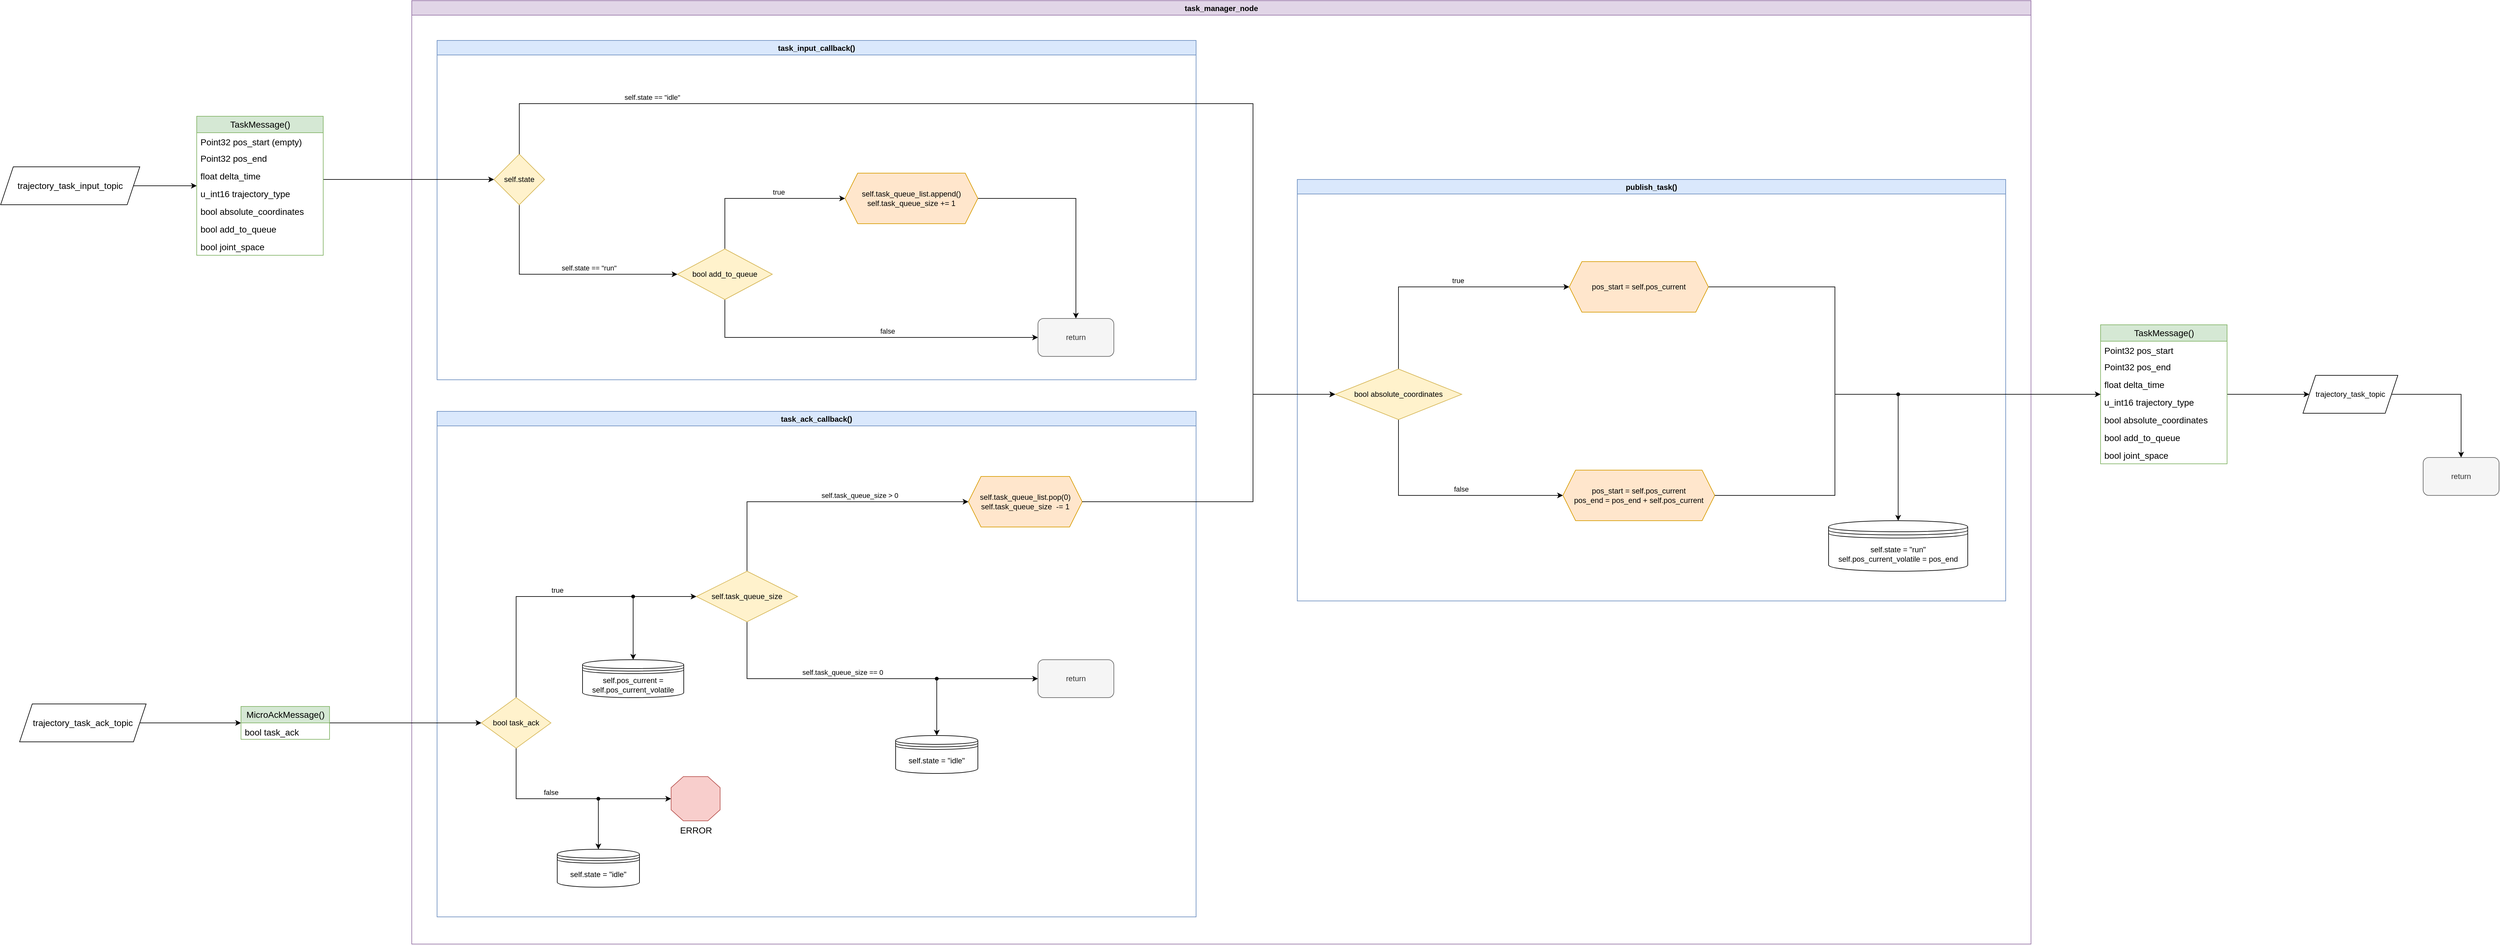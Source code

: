 <mxfile version="23.0.2" type="device" pages="2">
  <diagram id="y5U5ibyGbV8GiaQA5O8w" name="task_manager">
    <mxGraphModel dx="900" dy="329" grid="1" gridSize="10" guides="1" tooltips="1" connect="1" arrows="1" fold="1" page="0" pageScale="1" pageWidth="827" pageHeight="1169" math="0" shadow="0">
      <root>
        <mxCell id="0" />
        <mxCell id="1" parent="0" />
        <mxCell id="vti44qFY5fic4Ljvgnta-1" value="task_manager_node" style="swimlane;fillColor=#e1d5e7;strokeColor=#9673a6;" vertex="1" parent="1">
          <mxGeometry x="320" y="217" width="2560" height="1493" as="geometry" />
        </mxCell>
        <mxCell id="S0gqf1kDmrKwMRwVAghO-3" value="task_input_callback()" style="swimlane;fillColor=#dae8fc;strokeColor=#6c8ebf;" vertex="1" parent="vti44qFY5fic4Ljvgnta-1">
          <mxGeometry x="40" y="63" width="1200" height="537" as="geometry" />
        </mxCell>
        <mxCell id="TqhY4L1RJl2O5v8-EVWW-50" value="self.state == &quot;run&quot;" style="edgeStyle=orthogonalEdgeStyle;rounded=0;orthogonalLoop=1;jettySize=auto;html=1;" edge="1" parent="S0gqf1kDmrKwMRwVAghO-3" source="Upd0-nmgs3yfCUus64PF-2" target="TqhY4L1RJl2O5v8-EVWW-49">
          <mxGeometry x="0.222" y="10" relative="1" as="geometry">
            <Array as="points">
              <mxPoint x="130" y="370" />
            </Array>
            <mxPoint as="offset" />
          </mxGeometry>
        </mxCell>
        <mxCell id="Upd0-nmgs3yfCUus64PF-2" value="self.state" style="rhombus;whiteSpace=wrap;html=1;fillColor=#fff2cc;strokeColor=#d6b656;" vertex="1" parent="S0gqf1kDmrKwMRwVAghO-3">
          <mxGeometry x="90" y="180" width="80" height="80" as="geometry" />
        </mxCell>
        <mxCell id="TqhY4L1RJl2O5v8-EVWW-54" style="edgeStyle=orthogonalEdgeStyle;rounded=0;orthogonalLoop=1;jettySize=auto;html=1;" edge="1" parent="S0gqf1kDmrKwMRwVAghO-3" source="TqhY4L1RJl2O5v8-EVWW-49" target="TqhY4L1RJl2O5v8-EVWW-53">
          <mxGeometry relative="1" as="geometry">
            <Array as="points">
              <mxPoint x="455" y="470" />
            </Array>
          </mxGeometry>
        </mxCell>
        <mxCell id="TqhY4L1RJl2O5v8-EVWW-55" value="false" style="edgeLabel;html=1;align=center;verticalAlign=middle;resizable=0;points=[];" vertex="1" connectable="0" parent="TqhY4L1RJl2O5v8-EVWW-54">
          <mxGeometry x="0.143" y="-2" relative="1" as="geometry">
            <mxPoint y="-12" as="offset" />
          </mxGeometry>
        </mxCell>
        <mxCell id="TqhY4L1RJl2O5v8-EVWW-57" style="edgeStyle=orthogonalEdgeStyle;rounded=0;orthogonalLoop=1;jettySize=auto;html=1;entryX=0;entryY=0.5;entryDx=0;entryDy=0;" edge="1" parent="S0gqf1kDmrKwMRwVAghO-3" source="TqhY4L1RJl2O5v8-EVWW-49" target="TqhY4L1RJl2O5v8-EVWW-56">
          <mxGeometry relative="1" as="geometry">
            <Array as="points">
              <mxPoint x="455" y="250" />
            </Array>
          </mxGeometry>
        </mxCell>
        <mxCell id="TqhY4L1RJl2O5v8-EVWW-59" value="true" style="edgeLabel;html=1;align=center;verticalAlign=middle;resizable=0;points=[];" vertex="1" connectable="0" parent="TqhY4L1RJl2O5v8-EVWW-57">
          <mxGeometry x="0.082" y="3" relative="1" as="geometry">
            <mxPoint x="19" y="-7" as="offset" />
          </mxGeometry>
        </mxCell>
        <mxCell id="TqhY4L1RJl2O5v8-EVWW-49" value="bool add_to_queue" style="rhombus;whiteSpace=wrap;html=1;fillColor=#fff2cc;strokeColor=#d6b656;" vertex="1" parent="S0gqf1kDmrKwMRwVAghO-3">
          <mxGeometry x="380" y="330" width="150" height="80" as="geometry" />
        </mxCell>
        <mxCell id="TqhY4L1RJl2O5v8-EVWW-53" value="return" style="rounded=1;whiteSpace=wrap;html=1;fillColor=#f5f5f5;fontColor=#333333;strokeColor=#666666;" vertex="1" parent="S0gqf1kDmrKwMRwVAghO-3">
          <mxGeometry x="950" y="440" width="120" height="60" as="geometry" />
        </mxCell>
        <mxCell id="TqhY4L1RJl2O5v8-EVWW-58" style="edgeStyle=orthogonalEdgeStyle;rounded=0;orthogonalLoop=1;jettySize=auto;html=1;" edge="1" parent="S0gqf1kDmrKwMRwVAghO-3" source="TqhY4L1RJl2O5v8-EVWW-56" target="TqhY4L1RJl2O5v8-EVWW-53">
          <mxGeometry relative="1" as="geometry" />
        </mxCell>
        <mxCell id="TqhY4L1RJl2O5v8-EVWW-56" value="self.task_queue_list.append()&lt;br&gt;self.task_queue_size += 1" style="shape=hexagon;perimeter=hexagonPerimeter2;whiteSpace=wrap;html=1;fixedSize=1;fillColor=#ffe6cc;strokeColor=#d79b00;" vertex="1" parent="S0gqf1kDmrKwMRwVAghO-3">
          <mxGeometry x="645" y="210" width="210" height="80" as="geometry" />
        </mxCell>
        <mxCell id="Upd0-nmgs3yfCUus64PF-1" value="task_ack_callback()" style="swimlane;fillColor=#dae8fc;strokeColor=#6c8ebf;startSize=23;" vertex="1" parent="vti44qFY5fic4Ljvgnta-1">
          <mxGeometry x="40" y="650" width="1200" height="800" as="geometry" />
        </mxCell>
        <mxCell id="TqhY4L1RJl2O5v8-EVWW-19" value="" style="edgeStyle=orthogonalEdgeStyle;rounded=0;orthogonalLoop=1;jettySize=auto;html=1;endArrow=none;endFill=0;" edge="1" parent="Upd0-nmgs3yfCUus64PF-1" source="TqhY4L1RJl2O5v8-EVWW-4" target="TqhY4L1RJl2O5v8-EVWW-18">
          <mxGeometry relative="1" as="geometry">
            <Array as="points">
              <mxPoint x="125" y="293" />
            </Array>
          </mxGeometry>
        </mxCell>
        <mxCell id="XhsW7GLxu0k8vJNa26UX-8" value="true" style="edgeLabel;html=1;align=center;verticalAlign=middle;resizable=0;points=[];" vertex="1" connectable="0" parent="TqhY4L1RJl2O5v8-EVWW-19">
          <mxGeometry x="0.319" relative="1" as="geometry">
            <mxPoint x="-3" y="-10" as="offset" />
          </mxGeometry>
        </mxCell>
        <mxCell id="CXYutV5i8RfYmPTHyo24-24" value="" style="edgeStyle=orthogonalEdgeStyle;rounded=0;orthogonalLoop=1;jettySize=auto;html=1;endArrow=none;endFill=0;" edge="1" parent="Upd0-nmgs3yfCUus64PF-1" source="TqhY4L1RJl2O5v8-EVWW-4" target="CXYutV5i8RfYmPTHyo24-23">
          <mxGeometry relative="1" as="geometry">
            <Array as="points">
              <mxPoint x="125" y="613" />
              <mxPoint x="255" y="613" />
            </Array>
          </mxGeometry>
        </mxCell>
        <mxCell id="CXYutV5i8RfYmPTHyo24-27" value="false" style="edgeLabel;html=1;align=center;verticalAlign=middle;resizable=0;points=[];" vertex="1" connectable="0" parent="CXYutV5i8RfYmPTHyo24-24">
          <mxGeometry x="0.114" y="3" relative="1" as="geometry">
            <mxPoint x="18" y="-7" as="offset" />
          </mxGeometry>
        </mxCell>
        <mxCell id="TqhY4L1RJl2O5v8-EVWW-4" value="bool task_ack" style="rhombus;whiteSpace=wrap;html=1;fillColor=#fff2cc;strokeColor=#d6b656;" vertex="1" parent="Upd0-nmgs3yfCUus64PF-1">
          <mxGeometry x="70" y="453" width="110" height="80" as="geometry" />
        </mxCell>
        <mxCell id="TqhY4L1RJl2O5v8-EVWW-43" value="self.task_queue_size &amp;gt; 0" style="edgeStyle=orthogonalEdgeStyle;rounded=0;orthogonalLoop=1;jettySize=auto;html=1;" edge="1" parent="Upd0-nmgs3yfCUus64PF-1" source="TqhY4L1RJl2O5v8-EVWW-6" target="TqhY4L1RJl2O5v8-EVWW-42">
          <mxGeometry x="0.25" y="10" relative="1" as="geometry">
            <Array as="points">
              <mxPoint x="490" y="143" />
            </Array>
            <mxPoint as="offset" />
          </mxGeometry>
        </mxCell>
        <mxCell id="XhsW7GLxu0k8vJNa26UX-2" value="" style="edgeStyle=orthogonalEdgeStyle;rounded=0;orthogonalLoop=1;jettySize=auto;html=1;endArrow=none;endFill=0;" edge="1" parent="Upd0-nmgs3yfCUus64PF-1" source="TqhY4L1RJl2O5v8-EVWW-6" target="XhsW7GLxu0k8vJNa26UX-1">
          <mxGeometry relative="1" as="geometry">
            <Array as="points">
              <mxPoint x="490" y="423" />
            </Array>
          </mxGeometry>
        </mxCell>
        <mxCell id="XhsW7GLxu0k8vJNa26UX-7" value="self.task_queue_size == 0" style="edgeLabel;html=1;align=center;verticalAlign=middle;resizable=0;points=[];" vertex="1" connectable="0" parent="XhsW7GLxu0k8vJNa26UX-2">
          <mxGeometry x="0.07" relative="1" as="geometry">
            <mxPoint x="32" y="-10" as="offset" />
          </mxGeometry>
        </mxCell>
        <mxCell id="TqhY4L1RJl2O5v8-EVWW-6" value="self.task_queue_size" style="rhombus;whiteSpace=wrap;html=1;fillColor=#fff2cc;strokeColor=#d6b656;" vertex="1" parent="Upd0-nmgs3yfCUus64PF-1">
          <mxGeometry x="410" y="253" width="160" height="80" as="geometry" />
        </mxCell>
        <mxCell id="TqhY4L1RJl2O5v8-EVWW-9" value="self.pos_current = self.pos_current_volatile" style="shape=datastore;whiteSpace=wrap;html=1;" vertex="1" parent="Upd0-nmgs3yfCUus64PF-1">
          <mxGeometry x="230" y="393" width="160" height="60" as="geometry" />
        </mxCell>
        <mxCell id="TqhY4L1RJl2O5v8-EVWW-20" style="edgeStyle=orthogonalEdgeStyle;rounded=0;orthogonalLoop=1;jettySize=auto;html=1;" edge="1" parent="Upd0-nmgs3yfCUus64PF-1" source="TqhY4L1RJl2O5v8-EVWW-18" target="TqhY4L1RJl2O5v8-EVWW-9">
          <mxGeometry relative="1" as="geometry" />
        </mxCell>
        <mxCell id="TqhY4L1RJl2O5v8-EVWW-21" style="edgeStyle=orthogonalEdgeStyle;rounded=0;orthogonalLoop=1;jettySize=auto;html=1;" edge="1" parent="Upd0-nmgs3yfCUus64PF-1" source="TqhY4L1RJl2O5v8-EVWW-18" target="TqhY4L1RJl2O5v8-EVWW-6">
          <mxGeometry relative="1" as="geometry" />
        </mxCell>
        <mxCell id="TqhY4L1RJl2O5v8-EVWW-18" value="" style="shape=waypoint;sketch=0;size=6;pointerEvents=1;points=[];resizable=0;rotatable=0;perimeter=centerPerimeter;snapToPoint=1;" vertex="1" parent="Upd0-nmgs3yfCUus64PF-1">
          <mxGeometry x="300" y="283" width="20" height="20" as="geometry" />
        </mxCell>
        <mxCell id="TqhY4L1RJl2O5v8-EVWW-42" value="self.task_queue_list.pop(0)&lt;br&gt;self.task_queue_size&amp;nbsp; -= 1" style="shape=hexagon;perimeter=hexagonPerimeter2;whiteSpace=wrap;html=1;fixedSize=1;fillColor=#ffe6cc;strokeColor=#d79b00;" vertex="1" parent="Upd0-nmgs3yfCUus64PF-1">
          <mxGeometry x="840" y="103" width="180" height="80" as="geometry" />
        </mxCell>
        <mxCell id="TqhY4L1RJl2O5v8-EVWW-45" value="return" style="rounded=1;whiteSpace=wrap;html=1;fillColor=#f5f5f5;fontColor=#333333;strokeColor=#666666;" vertex="1" parent="Upd0-nmgs3yfCUus64PF-1">
          <mxGeometry x="950" y="393" width="120" height="60" as="geometry" />
        </mxCell>
        <mxCell id="XhsW7GLxu0k8vJNa26UX-3" style="edgeStyle=orthogonalEdgeStyle;rounded=0;orthogonalLoop=1;jettySize=auto;html=1;" edge="1" parent="Upd0-nmgs3yfCUus64PF-1" source="XhsW7GLxu0k8vJNa26UX-1" target="TqhY4L1RJl2O5v8-EVWW-45">
          <mxGeometry relative="1" as="geometry" />
        </mxCell>
        <mxCell id="XhsW7GLxu0k8vJNa26UX-6" style="edgeStyle=orthogonalEdgeStyle;rounded=0;orthogonalLoop=1;jettySize=auto;html=1;" edge="1" parent="Upd0-nmgs3yfCUus64PF-1" source="XhsW7GLxu0k8vJNa26UX-1" target="XhsW7GLxu0k8vJNa26UX-5">
          <mxGeometry relative="1" as="geometry" />
        </mxCell>
        <mxCell id="XhsW7GLxu0k8vJNa26UX-1" value="" style="shape=waypoint;sketch=0;size=6;pointerEvents=1;points=[];resizable=0;rotatable=0;perimeter=centerPerimeter;snapToPoint=1;" vertex="1" parent="Upd0-nmgs3yfCUus64PF-1">
          <mxGeometry x="780" y="413" width="20" height="20" as="geometry" />
        </mxCell>
        <mxCell id="XhsW7GLxu0k8vJNa26UX-5" value="self.state = &quot;idle&quot;" style="shape=datastore;whiteSpace=wrap;html=1;" vertex="1" parent="Upd0-nmgs3yfCUus64PF-1">
          <mxGeometry x="725" y="513" width="130" height="60" as="geometry" />
        </mxCell>
        <mxCell id="UcukeQNuIdFkz1BKsjRd-1" value="ERROR" style="verticalLabelPosition=bottom;verticalAlign=top;html=1;shape=mxgraph.basic.polygon;polyCoords=[[0.25,0],[0.75,0],[1,0.25],[1,0.75],[0.75,1],[0.25,1],[0,0.75],[0,0.25]];polyline=0;fillColor=#f8cecc;strokeColor=#b85450;fontSize=14;" vertex="1" parent="Upd0-nmgs3yfCUus64PF-1">
          <mxGeometry x="370" y="578" width="77.5" height="70" as="geometry" />
        </mxCell>
        <mxCell id="CXYutV5i8RfYmPTHyo24-22" value="self.state = &quot;idle&quot;" style="shape=datastore;whiteSpace=wrap;html=1;" vertex="1" parent="Upd0-nmgs3yfCUus64PF-1">
          <mxGeometry x="190" y="693" width="130" height="60" as="geometry" />
        </mxCell>
        <mxCell id="CXYutV5i8RfYmPTHyo24-25" style="edgeStyle=orthogonalEdgeStyle;rounded=0;orthogonalLoop=1;jettySize=auto;html=1;" edge="1" parent="Upd0-nmgs3yfCUus64PF-1" source="CXYutV5i8RfYmPTHyo24-23" target="UcukeQNuIdFkz1BKsjRd-1">
          <mxGeometry relative="1" as="geometry" />
        </mxCell>
        <mxCell id="CXYutV5i8RfYmPTHyo24-26" style="edgeStyle=orthogonalEdgeStyle;rounded=0;orthogonalLoop=1;jettySize=auto;html=1;" edge="1" parent="Upd0-nmgs3yfCUus64PF-1" source="CXYutV5i8RfYmPTHyo24-23" target="CXYutV5i8RfYmPTHyo24-22">
          <mxGeometry relative="1" as="geometry" />
        </mxCell>
        <mxCell id="CXYutV5i8RfYmPTHyo24-23" value="" style="shape=waypoint;sketch=0;size=6;pointerEvents=1;points=[];resizable=0;rotatable=0;perimeter=centerPerimeter;snapToPoint=1;" vertex="1" parent="Upd0-nmgs3yfCUus64PF-1">
          <mxGeometry x="245" y="603" width="20" height="20" as="geometry" />
        </mxCell>
        <mxCell id="pBne3w8J43KF7PZE9bbW-3" value="publish_task()" style="swimlane;fillColor=#dae8fc;strokeColor=#6c8ebf;" vertex="1" parent="vti44qFY5fic4Ljvgnta-1">
          <mxGeometry x="1400" y="283" width="1120" height="667" as="geometry" />
        </mxCell>
        <mxCell id="pBne3w8J43KF7PZE9bbW-8" style="edgeStyle=orthogonalEdgeStyle;rounded=0;orthogonalLoop=1;jettySize=auto;html=1;" edge="1" parent="pBne3w8J43KF7PZE9bbW-3" source="pBne3w8J43KF7PZE9bbW-6" target="pBne3w8J43KF7PZE9bbW-7">
          <mxGeometry relative="1" as="geometry">
            <Array as="points">
              <mxPoint x="160" y="170" />
            </Array>
          </mxGeometry>
        </mxCell>
        <mxCell id="pBne3w8J43KF7PZE9bbW-9" value="true" style="edgeLabel;html=1;align=center;verticalAlign=middle;resizable=0;points=[];" vertex="1" connectable="0" parent="pBne3w8J43KF7PZE9bbW-8">
          <mxGeometry x="0.067" y="-1" relative="1" as="geometry">
            <mxPoint x="10" y="-11" as="offset" />
          </mxGeometry>
        </mxCell>
        <mxCell id="pBne3w8J43KF7PZE9bbW-11" style="edgeStyle=orthogonalEdgeStyle;rounded=0;orthogonalLoop=1;jettySize=auto;html=1;" edge="1" parent="pBne3w8J43KF7PZE9bbW-3" source="pBne3w8J43KF7PZE9bbW-6" target="pBne3w8J43KF7PZE9bbW-10">
          <mxGeometry relative="1" as="geometry">
            <Array as="points">
              <mxPoint x="160" y="500" />
            </Array>
          </mxGeometry>
        </mxCell>
        <mxCell id="pBne3w8J43KF7PZE9bbW-12" value="false" style="edgeLabel;html=1;align=center;verticalAlign=middle;resizable=0;points=[];" vertex="1" connectable="0" parent="pBne3w8J43KF7PZE9bbW-11">
          <mxGeometry x="0.032" y="1" relative="1" as="geometry">
            <mxPoint x="23" y="-9" as="offset" />
          </mxGeometry>
        </mxCell>
        <mxCell id="pBne3w8J43KF7PZE9bbW-6" value="bool absolute_coordinates" style="rhombus;whiteSpace=wrap;html=1;fillColor=#fff2cc;strokeColor=#d6b656;" vertex="1" parent="pBne3w8J43KF7PZE9bbW-3">
          <mxGeometry x="60" y="300" width="200" height="80" as="geometry" />
        </mxCell>
        <mxCell id="TqhY4L1RJl2O5v8-EVWW-33" value="" style="edgeStyle=orthogonalEdgeStyle;rounded=0;orthogonalLoop=1;jettySize=auto;html=1;endArrow=none;endFill=0;" edge="1" parent="pBne3w8J43KF7PZE9bbW-3" source="pBne3w8J43KF7PZE9bbW-7" target="TqhY4L1RJl2O5v8-EVWW-32">
          <mxGeometry relative="1" as="geometry">
            <Array as="points">
              <mxPoint x="850" y="170" />
              <mxPoint x="850" y="340" />
            </Array>
          </mxGeometry>
        </mxCell>
        <mxCell id="pBne3w8J43KF7PZE9bbW-7" value="pos_start = self.pos_current" style="shape=hexagon;perimeter=hexagonPerimeter2;whiteSpace=wrap;html=1;fixedSize=1;fillColor=#ffe6cc;strokeColor=#d79b00;" vertex="1" parent="pBne3w8J43KF7PZE9bbW-3">
          <mxGeometry x="430" y="130" width="220" height="80" as="geometry" />
        </mxCell>
        <mxCell id="pBne3w8J43KF7PZE9bbW-10" value="pos_start = self.pos_current&lt;br&gt;pos_end = pos_end + self.pos_current" style="shape=hexagon;perimeter=hexagonPerimeter2;whiteSpace=wrap;html=1;fixedSize=1;fillColor=#ffe6cc;strokeColor=#d79b00;" vertex="1" parent="pBne3w8J43KF7PZE9bbW-3">
          <mxGeometry x="420" y="460" width="240" height="80" as="geometry" />
        </mxCell>
        <mxCell id="pBne3w8J43KF7PZE9bbW-25" value="self.state = &quot;run&quot;&lt;br&gt;self.pos_current_volatile = pos_end" style="shape=datastore;whiteSpace=wrap;html=1;" vertex="1" parent="pBne3w8J43KF7PZE9bbW-3">
          <mxGeometry x="840" y="540" width="220" height="80" as="geometry" />
        </mxCell>
        <mxCell id="TqhY4L1RJl2O5v8-EVWW-27" style="edgeStyle=orthogonalEdgeStyle;rounded=0;orthogonalLoop=1;jettySize=auto;html=1;exitX=0.5;exitY=1;exitDx=0;exitDy=0;" edge="1" parent="pBne3w8J43KF7PZE9bbW-3" source="pBne3w8J43KF7PZE9bbW-25" target="pBne3w8J43KF7PZE9bbW-25">
          <mxGeometry relative="1" as="geometry" />
        </mxCell>
        <mxCell id="b2KdKQW2OGKZYPkJn1u5-1" style="edgeStyle=orthogonalEdgeStyle;rounded=0;orthogonalLoop=1;jettySize=auto;html=1;" edge="1" parent="pBne3w8J43KF7PZE9bbW-3" source="TqhY4L1RJl2O5v8-EVWW-32" target="pBne3w8J43KF7PZE9bbW-25">
          <mxGeometry relative="1" as="geometry" />
        </mxCell>
        <mxCell id="TqhY4L1RJl2O5v8-EVWW-32" value="" style="shape=waypoint;sketch=0;size=6;pointerEvents=1;points=[];fillColor=default;resizable=0;rotatable=0;perimeter=centerPerimeter;snapToPoint=1;" vertex="1" parent="pBne3w8J43KF7PZE9bbW-3">
          <mxGeometry x="940" y="330" width="20" height="20" as="geometry" />
        </mxCell>
        <mxCell id="TqhY4L1RJl2O5v8-EVWW-34" style="edgeStyle=orthogonalEdgeStyle;rounded=0;orthogonalLoop=1;jettySize=auto;html=1;endArrow=none;endFill=0;" edge="1" parent="pBne3w8J43KF7PZE9bbW-3" source="pBne3w8J43KF7PZE9bbW-10">
          <mxGeometry relative="1" as="geometry">
            <mxPoint x="930" y="340" as="targetPoint" />
            <Array as="points">
              <mxPoint x="850" y="500" />
              <mxPoint x="850" y="340" />
            </Array>
          </mxGeometry>
        </mxCell>
        <mxCell id="pBne3w8J43KF7PZE9bbW-13" style="edgeStyle=orthogonalEdgeStyle;rounded=0;orthogonalLoop=1;jettySize=auto;html=1;" edge="1" parent="vti44qFY5fic4Ljvgnta-1" source="Upd0-nmgs3yfCUus64PF-2" target="pBne3w8J43KF7PZE9bbW-6">
          <mxGeometry relative="1" as="geometry">
            <Array as="points">
              <mxPoint x="170" y="163" />
              <mxPoint x="1330" y="163" />
              <mxPoint x="1330" y="623" />
            </Array>
          </mxGeometry>
        </mxCell>
        <mxCell id="pBne3w8J43KF7PZE9bbW-14" value="self.state == &quot;idle&quot;" style="edgeLabel;html=1;align=center;verticalAlign=middle;resizable=0;points=[];" vertex="1" connectable="0" parent="pBne3w8J43KF7PZE9bbW-13">
          <mxGeometry x="-0.683" y="-3" relative="1" as="geometry">
            <mxPoint y="-13" as="offset" />
          </mxGeometry>
        </mxCell>
        <mxCell id="TqhY4L1RJl2O5v8-EVWW-44" style="edgeStyle=orthogonalEdgeStyle;rounded=0;orthogonalLoop=1;jettySize=auto;html=1;" edge="1" parent="vti44qFY5fic4Ljvgnta-1" source="TqhY4L1RJl2O5v8-EVWW-42" target="pBne3w8J43KF7PZE9bbW-6">
          <mxGeometry relative="1" as="geometry">
            <Array as="points">
              <mxPoint x="1330" y="793" />
              <mxPoint x="1330" y="623" />
            </Array>
          </mxGeometry>
        </mxCell>
        <mxCell id="pBne3w8J43KF7PZE9bbW-1" style="edgeStyle=orthogonalEdgeStyle;rounded=0;orthogonalLoop=1;jettySize=auto;html=1;" edge="1" parent="1" source="E_T7IGZVJQvcyp4DQEZH-1" target="Upd0-nmgs3yfCUus64PF-2">
          <mxGeometry relative="1" as="geometry">
            <Array as="points">
              <mxPoint x="220" y="500" />
              <mxPoint x="220" y="500" />
            </Array>
          </mxGeometry>
        </mxCell>
        <mxCell id="E_T7IGZVJQvcyp4DQEZH-1" value="TaskMessage()" style="swimlane;fontStyle=0;childLayout=stackLayout;horizontal=1;startSize=26;fillColor=#d5e8d4;horizontalStack=0;resizeParent=1;resizeParentMax=0;resizeLast=0;collapsible=1;marginBottom=0;html=1;strokeColor=#82b366;fontSize=14;" vertex="1" parent="1">
          <mxGeometry x="-20" y="400" width="200" height="220" as="geometry" />
        </mxCell>
        <mxCell id="E_T7IGZVJQvcyp4DQEZH-2" value="Point32 pos_start (empty)" style="text;strokeColor=none;fillColor=none;align=left;verticalAlign=top;spacingLeft=4;spacingRight=4;overflow=hidden;rotatable=0;points=[[0,0.5],[1,0.5]];portConstraint=eastwest;whiteSpace=wrap;html=1;fontSize=14;" vertex="1" parent="E_T7IGZVJQvcyp4DQEZH-1">
          <mxGeometry y="26" width="200" height="26" as="geometry" />
        </mxCell>
        <mxCell id="E_T7IGZVJQvcyp4DQEZH-3" value="Point32 pos_end" style="text;strokeColor=none;fillColor=none;align=left;verticalAlign=top;spacingLeft=4;spacingRight=4;overflow=hidden;rotatable=0;points=[[0,0.5],[1,0.5]];portConstraint=eastwest;whiteSpace=wrap;html=1;fontSize=14;" vertex="1" parent="E_T7IGZVJQvcyp4DQEZH-1">
          <mxGeometry y="52" width="200" height="28" as="geometry" />
        </mxCell>
        <mxCell id="E_T7IGZVJQvcyp4DQEZH-4" value="float delta_time" style="text;strokeColor=none;fillColor=none;align=left;verticalAlign=top;spacingLeft=4;spacingRight=4;overflow=hidden;rotatable=0;points=[[0,0.5],[1,0.5]];portConstraint=eastwest;whiteSpace=wrap;html=1;fontSize=14;" vertex="1" parent="E_T7IGZVJQvcyp4DQEZH-1">
          <mxGeometry y="80" width="200" height="28" as="geometry" />
        </mxCell>
        <mxCell id="E_T7IGZVJQvcyp4DQEZH-5" value="u_int16 trajectory_type" style="text;strokeColor=none;fillColor=none;align=left;verticalAlign=top;spacingLeft=4;spacingRight=4;overflow=hidden;rotatable=0;points=[[0,0.5],[1,0.5]];portConstraint=eastwest;whiteSpace=wrap;html=1;fontSize=14;" vertex="1" parent="E_T7IGZVJQvcyp4DQEZH-1">
          <mxGeometry y="108" width="200" height="28" as="geometry" />
        </mxCell>
        <mxCell id="E_T7IGZVJQvcyp4DQEZH-6" value="bool absolute_coordinates" style="text;strokeColor=none;fillColor=none;align=left;verticalAlign=top;spacingLeft=4;spacingRight=4;overflow=hidden;rotatable=0;points=[[0,0.5],[1,0.5]];portConstraint=eastwest;whiteSpace=wrap;html=1;fontSize=14;" vertex="1" parent="E_T7IGZVJQvcyp4DQEZH-1">
          <mxGeometry y="136" width="200" height="28" as="geometry" />
        </mxCell>
        <mxCell id="E_T7IGZVJQvcyp4DQEZH-7" value="bool add_to_queue" style="text;strokeColor=none;fillColor=none;align=left;verticalAlign=top;spacingLeft=4;spacingRight=4;overflow=hidden;rotatable=0;points=[[0,0.5],[1,0.5]];portConstraint=eastwest;whiteSpace=wrap;html=1;fontSize=14;" vertex="1" parent="E_T7IGZVJQvcyp4DQEZH-1">
          <mxGeometry y="164" width="200" height="28" as="geometry" />
        </mxCell>
        <mxCell id="E_T7IGZVJQvcyp4DQEZH-8" value="bool joint_space" style="text;strokeColor=none;fillColor=none;align=left;verticalAlign=top;spacingLeft=4;spacingRight=4;overflow=hidden;rotatable=0;points=[[0,0.5],[1,0.5]];portConstraint=eastwest;whiteSpace=wrap;html=1;fontSize=14;" vertex="1" parent="E_T7IGZVJQvcyp4DQEZH-1">
          <mxGeometry y="192" width="200" height="28" as="geometry" />
        </mxCell>
        <mxCell id="S0gqf1kDmrKwMRwVAghO-2" style="edgeStyle=orthogonalEdgeStyle;rounded=0;orthogonalLoop=1;jettySize=auto;html=1;" edge="1" parent="1" source="S0gqf1kDmrKwMRwVAghO-1" target="E_T7IGZVJQvcyp4DQEZH-1">
          <mxGeometry relative="1" as="geometry" />
        </mxCell>
        <mxCell id="S0gqf1kDmrKwMRwVAghO-1" value="trajectory_task_input_topic" style="shape=parallelogram;perimeter=parallelogramPerimeter;whiteSpace=wrap;html=1;fixedSize=1;fontSize=14;" vertex="1" parent="1">
          <mxGeometry x="-330" y="480" width="220" height="60" as="geometry" />
        </mxCell>
        <mxCell id="VSoJ2Dtp6jYekKXpzVLA-1" style="edgeStyle=orthogonalEdgeStyle;rounded=0;orthogonalLoop=1;jettySize=auto;html=1;" edge="1" parent="1" source="pBne3w8J43KF7PZE9bbW-15" target="pBne3w8J43KF7PZE9bbW-30">
          <mxGeometry relative="1" as="geometry" />
        </mxCell>
        <mxCell id="pBne3w8J43KF7PZE9bbW-15" value="TaskMessage()" style="swimlane;fontStyle=0;childLayout=stackLayout;horizontal=1;startSize=26;fillColor=#d5e8d4;horizontalStack=0;resizeParent=1;resizeParentMax=0;resizeLast=0;collapsible=1;marginBottom=0;html=1;strokeColor=#82b366;fontSize=14;" vertex="1" parent="1">
          <mxGeometry x="2990" y="730" width="200" height="220" as="geometry" />
        </mxCell>
        <mxCell id="pBne3w8J43KF7PZE9bbW-16" value="Point32 pos_start" style="text;strokeColor=none;fillColor=none;align=left;verticalAlign=top;spacingLeft=4;spacingRight=4;overflow=hidden;rotatable=0;points=[[0,0.5],[1,0.5]];portConstraint=eastwest;whiteSpace=wrap;html=1;fontSize=14;" vertex="1" parent="pBne3w8J43KF7PZE9bbW-15">
          <mxGeometry y="26" width="200" height="26" as="geometry" />
        </mxCell>
        <mxCell id="pBne3w8J43KF7PZE9bbW-17" value="Point32 pos_end" style="text;strokeColor=none;fillColor=none;align=left;verticalAlign=top;spacingLeft=4;spacingRight=4;overflow=hidden;rotatable=0;points=[[0,0.5],[1,0.5]];portConstraint=eastwest;whiteSpace=wrap;html=1;fontSize=14;" vertex="1" parent="pBne3w8J43KF7PZE9bbW-15">
          <mxGeometry y="52" width="200" height="28" as="geometry" />
        </mxCell>
        <mxCell id="pBne3w8J43KF7PZE9bbW-18" value="float delta_time" style="text;strokeColor=none;fillColor=none;align=left;verticalAlign=top;spacingLeft=4;spacingRight=4;overflow=hidden;rotatable=0;points=[[0,0.5],[1,0.5]];portConstraint=eastwest;whiteSpace=wrap;html=1;fontSize=14;" vertex="1" parent="pBne3w8J43KF7PZE9bbW-15">
          <mxGeometry y="80" width="200" height="28" as="geometry" />
        </mxCell>
        <mxCell id="pBne3w8J43KF7PZE9bbW-19" value="u_int16 trajectory_type" style="text;strokeColor=none;fillColor=none;align=left;verticalAlign=top;spacingLeft=4;spacingRight=4;overflow=hidden;rotatable=0;points=[[0,0.5],[1,0.5]];portConstraint=eastwest;whiteSpace=wrap;html=1;fontSize=14;" vertex="1" parent="pBne3w8J43KF7PZE9bbW-15">
          <mxGeometry y="108" width="200" height="28" as="geometry" />
        </mxCell>
        <mxCell id="pBne3w8J43KF7PZE9bbW-20" value="bool absolute_coordinates" style="text;strokeColor=none;fillColor=none;align=left;verticalAlign=top;spacingLeft=4;spacingRight=4;overflow=hidden;rotatable=0;points=[[0,0.5],[1,0.5]];portConstraint=eastwest;whiteSpace=wrap;html=1;fontSize=14;" vertex="1" parent="pBne3w8J43KF7PZE9bbW-15">
          <mxGeometry y="136" width="200" height="28" as="geometry" />
        </mxCell>
        <mxCell id="pBne3w8J43KF7PZE9bbW-21" value="bool add_to_queue" style="text;strokeColor=none;fillColor=none;align=left;verticalAlign=top;spacingLeft=4;spacingRight=4;overflow=hidden;rotatable=0;points=[[0,0.5],[1,0.5]];portConstraint=eastwest;whiteSpace=wrap;html=1;fontSize=14;" vertex="1" parent="pBne3w8J43KF7PZE9bbW-15">
          <mxGeometry y="164" width="200" height="28" as="geometry" />
        </mxCell>
        <mxCell id="pBne3w8J43KF7PZE9bbW-22" value="bool joint_space" style="text;strokeColor=none;fillColor=none;align=left;verticalAlign=top;spacingLeft=4;spacingRight=4;overflow=hidden;rotatable=0;points=[[0,0.5],[1,0.5]];portConstraint=eastwest;whiteSpace=wrap;html=1;fontSize=14;" vertex="1" parent="pBne3w8J43KF7PZE9bbW-15">
          <mxGeometry y="192" width="200" height="28" as="geometry" />
        </mxCell>
        <mxCell id="b2KdKQW2OGKZYPkJn1u5-3" style="edgeStyle=orthogonalEdgeStyle;rounded=0;orthogonalLoop=1;jettySize=auto;html=1;" edge="1" parent="1" source="pBne3w8J43KF7PZE9bbW-30" target="b2KdKQW2OGKZYPkJn1u5-2">
          <mxGeometry relative="1" as="geometry" />
        </mxCell>
        <mxCell id="pBne3w8J43KF7PZE9bbW-30" value="trajectory_task_topic" style="shape=parallelogram;perimeter=parallelogramPerimeter;whiteSpace=wrap;html=1;fixedSize=1;" vertex="1" parent="1">
          <mxGeometry x="3310" y="810" width="150" height="60" as="geometry" />
        </mxCell>
        <mxCell id="TqhY4L1RJl2O5v8-EVWW-3" style="edgeStyle=orthogonalEdgeStyle;rounded=0;orthogonalLoop=1;jettySize=auto;html=1;" edge="1" parent="1" source="VSoJ2Dtp6jYekKXpzVLA-2" target="TqhY4L1RJl2O5v8-EVWW-1">
          <mxGeometry relative="1" as="geometry" />
        </mxCell>
        <mxCell id="VSoJ2Dtp6jYekKXpzVLA-2" value="trajectory_task_ack_topic" style="shape=parallelogram;perimeter=parallelogramPerimeter;whiteSpace=wrap;html=1;fixedSize=1;fontSize=14;" vertex="1" parent="1">
          <mxGeometry x="-300" y="1330" width="200" height="60" as="geometry" />
        </mxCell>
        <mxCell id="TqhY4L1RJl2O5v8-EVWW-5" style="edgeStyle=orthogonalEdgeStyle;rounded=0;orthogonalLoop=1;jettySize=auto;html=1;" edge="1" parent="1" source="TqhY4L1RJl2O5v8-EVWW-1" target="TqhY4L1RJl2O5v8-EVWW-4">
          <mxGeometry relative="1" as="geometry" />
        </mxCell>
        <mxCell id="TqhY4L1RJl2O5v8-EVWW-1" value="MicroAckMessage()" style="swimlane;fontStyle=0;childLayout=stackLayout;horizontal=1;startSize=26;fillColor=#d5e8d4;horizontalStack=0;resizeParent=1;resizeParentMax=0;resizeLast=0;collapsible=1;marginBottom=0;html=1;strokeColor=#82b366;fontSize=14;" vertex="1" parent="1">
          <mxGeometry x="50" y="1334" width="140" height="52" as="geometry" />
        </mxCell>
        <mxCell id="TqhY4L1RJl2O5v8-EVWW-2" value="bool task_ack" style="text;strokeColor=none;fillColor=none;align=left;verticalAlign=top;spacingLeft=4;spacingRight=4;overflow=hidden;rotatable=0;points=[[0,0.5],[1,0.5]];portConstraint=eastwest;whiteSpace=wrap;html=1;fontSize=14;" vertex="1" parent="TqhY4L1RJl2O5v8-EVWW-1">
          <mxGeometry y="26" width="140" height="26" as="geometry" />
        </mxCell>
        <mxCell id="TqhY4L1RJl2O5v8-EVWW-36" style="edgeStyle=orthogonalEdgeStyle;rounded=0;orthogonalLoop=1;jettySize=auto;html=1;" edge="1" parent="1" source="TqhY4L1RJl2O5v8-EVWW-32" target="pBne3w8J43KF7PZE9bbW-15">
          <mxGeometry relative="1" as="geometry">
            <mxPoint x="2680" y="840" as="sourcePoint" />
          </mxGeometry>
        </mxCell>
        <mxCell id="b2KdKQW2OGKZYPkJn1u5-2" value="return" style="rounded=1;whiteSpace=wrap;html=1;fillColor=#f5f5f5;fontColor=#333333;strokeColor=#666666;" vertex="1" parent="1">
          <mxGeometry x="3500" y="940" width="120" height="60" as="geometry" />
        </mxCell>
      </root>
    </mxGraphModel>
  </diagram>
  <diagram id="B1Fzsid5cvQ4gy6d5hLE" name="robot_controller">
    <mxGraphModel dx="-1881" dy="-774" grid="1" gridSize="10" guides="1" tooltips="1" connect="1" arrows="1" fold="1" page="1" pageScale="1" pageWidth="827" pageHeight="1169" math="0" shadow="0">
      <root>
        <mxCell id="0" />
        <mxCell id="1" parent="0" />
        <mxCell id="QLZ8bEoriil78dlaDKnp-2" style="edgeStyle=orthogonalEdgeStyle;rounded=0;orthogonalLoop=1;jettySize=auto;html=1;fontSize=14;" parent="1" source="Quh2cVXOiZRCfCQZu7Df-1" target="QLZ8bEoriil78dlaDKnp-1" edge="1">
          <mxGeometry relative="1" as="geometry" />
        </mxCell>
        <mxCell id="Quh2cVXOiZRCfCQZu7Df-1" value="TaskMessage()" style="swimlane;fontStyle=0;childLayout=stackLayout;horizontal=1;startSize=26;fillColor=#d5e8d4;horizontalStack=0;resizeParent=1;resizeParentMax=0;resizeLast=0;collapsible=1;marginBottom=0;html=1;strokeColor=#82b366;fontSize=14;" parent="1" vertex="1">
          <mxGeometry x="3550" y="1443" width="200" height="220" as="geometry" />
        </mxCell>
        <mxCell id="Quh2cVXOiZRCfCQZu7Df-2" value="Point32 pos_start" style="text;strokeColor=none;fillColor=none;align=left;verticalAlign=top;spacingLeft=4;spacingRight=4;overflow=hidden;rotatable=0;points=[[0,0.5],[1,0.5]];portConstraint=eastwest;whiteSpace=wrap;html=1;fontSize=14;" parent="Quh2cVXOiZRCfCQZu7Df-1" vertex="1">
          <mxGeometry y="26" width="200" height="26" as="geometry" />
        </mxCell>
        <mxCell id="Quh2cVXOiZRCfCQZu7Df-3" value="Point32 pos_end" style="text;strokeColor=none;fillColor=none;align=left;verticalAlign=top;spacingLeft=4;spacingRight=4;overflow=hidden;rotatable=0;points=[[0,0.5],[1,0.5]];portConstraint=eastwest;whiteSpace=wrap;html=1;fontSize=14;" parent="Quh2cVXOiZRCfCQZu7Df-1" vertex="1">
          <mxGeometry y="52" width="200" height="28" as="geometry" />
        </mxCell>
        <mxCell id="JMah1ItJHJvALhUylnLY-1" value="float delta_time" style="text;strokeColor=none;fillColor=none;align=left;verticalAlign=top;spacingLeft=4;spacingRight=4;overflow=hidden;rotatable=0;points=[[0,0.5],[1,0.5]];portConstraint=eastwest;whiteSpace=wrap;html=1;fontSize=14;" vertex="1" parent="Quh2cVXOiZRCfCQZu7Df-1">
          <mxGeometry y="80" width="200" height="28" as="geometry" />
        </mxCell>
        <mxCell id="Quh2cVXOiZRCfCQZu7Df-4" value="u_int16 trajectory_type" style="text;strokeColor=none;fillColor=none;align=left;verticalAlign=top;spacingLeft=4;spacingRight=4;overflow=hidden;rotatable=0;points=[[0,0.5],[1,0.5]];portConstraint=eastwest;whiteSpace=wrap;html=1;fontSize=14;" parent="Quh2cVXOiZRCfCQZu7Df-1" vertex="1">
          <mxGeometry y="108" width="200" height="28" as="geometry" />
        </mxCell>
        <mxCell id="Quh2cVXOiZRCfCQZu7Df-5" value="bool absolute_coordinates" style="text;strokeColor=none;fillColor=none;align=left;verticalAlign=top;spacingLeft=4;spacingRight=4;overflow=hidden;rotatable=0;points=[[0,0.5],[1,0.5]];portConstraint=eastwest;whiteSpace=wrap;html=1;fontSize=14;" parent="Quh2cVXOiZRCfCQZu7Df-1" vertex="1">
          <mxGeometry y="136" width="200" height="28" as="geometry" />
        </mxCell>
        <mxCell id="Quh2cVXOiZRCfCQZu7Df-6" value="bool add_to_queue" style="text;strokeColor=none;fillColor=none;align=left;verticalAlign=top;spacingLeft=4;spacingRight=4;overflow=hidden;rotatable=0;points=[[0,0.5],[1,0.5]];portConstraint=eastwest;whiteSpace=wrap;html=1;fontSize=14;" parent="Quh2cVXOiZRCfCQZu7Df-1" vertex="1">
          <mxGeometry y="164" width="200" height="28" as="geometry" />
        </mxCell>
        <mxCell id="TTrZ2Ry3o2LE3_kFbg0s-13" value="bool joint_space" style="text;strokeColor=none;fillColor=none;align=left;verticalAlign=top;spacingLeft=4;spacingRight=4;overflow=hidden;rotatable=0;points=[[0,0.5],[1,0.5]];portConstraint=eastwest;whiteSpace=wrap;html=1;fontSize=14;" parent="Quh2cVXOiZRCfCQZu7Df-1" vertex="1">
          <mxGeometry y="192" width="200" height="28" as="geometry" />
        </mxCell>
        <mxCell id="SgtMRvae1MBsr5tqp38Z-2" style="edgeStyle=orthogonalEdgeStyle;rounded=0;orthogonalLoop=1;jettySize=auto;html=1;fontSize=14;" parent="1" source="SgtMRvae1MBsr5tqp38Z-1" target="Quh2cVXOiZRCfCQZu7Df-1" edge="1">
          <mxGeometry relative="1" as="geometry" />
        </mxCell>
        <mxCell id="SgtMRvae1MBsr5tqp38Z-1" value="trajectory_task" style="shape=parallelogram;perimeter=parallelogramPerimeter;whiteSpace=wrap;html=1;fixedSize=1;fontSize=14;" parent="1" vertex="1">
          <mxGeometry x="3250" y="1523" width="140" height="60" as="geometry" />
        </mxCell>
        <mxCell id="SgtMRvae1MBsr5tqp38Z-3" value="robot_controller_callback()" style="swimlane;startSize=23;fillColor=#e1d5e7;strokeColor=#9673a6;fontSize=14;" parent="1" vertex="1">
          <mxGeometry x="3850" y="1270" width="1680" height="600" as="geometry" />
        </mxCell>
        <mxCell id="QLZ8bEoriil78dlaDKnp-31" style="edgeStyle=orthogonalEdgeStyle;rounded=0;orthogonalLoop=1;jettySize=auto;html=1;fontSize=14;" parent="SgtMRvae1MBsr5tqp38Z-3" source="QLZ8bEoriil78dlaDKnp-1" target="QLZ8bEoriil78dlaDKnp-5" edge="1">
          <mxGeometry relative="1" as="geometry" />
        </mxCell>
        <mxCell id="TTrZ2Ry3o2LE3_kFbg0s-2" style="edgeStyle=orthogonalEdgeStyle;rounded=0;orthogonalLoop=1;jettySize=auto;html=1;fontSize=14;" parent="SgtMRvae1MBsr5tqp38Z-3" source="QLZ8bEoriil78dlaDKnp-1" target="TTrZ2Ry3o2LE3_kFbg0s-1" edge="1">
          <mxGeometry relative="1" as="geometry" />
        </mxCell>
        <mxCell id="QLZ8bEoriil78dlaDKnp-1" value="generate_trajectory_task_space()" style="rounded=0;whiteSpace=wrap;html=1;fillColor=#dae8fc;strokeColor=#6c8ebf;fontSize=14;" parent="SgtMRvae1MBsr5tqp38Z-3" vertex="1">
          <mxGeometry x="90" y="254" width="230" height="58" as="geometry" />
        </mxCell>
        <mxCell id="QLZ8bEoriil78dlaDKnp-51" style="edgeStyle=orthogonalEdgeStyle;rounded=0;orthogonalLoop=1;jettySize=auto;html=1;fontSize=14;" parent="SgtMRvae1MBsr5tqp38Z-3" source="QLZ8bEoriil78dlaDKnp-3" target="QLZ8bEoriil78dlaDKnp-39" edge="1">
          <mxGeometry relative="1" as="geometry" />
        </mxCell>
        <mxCell id="TTrZ2Ry3o2LE3_kFbg0s-10" style="edgeStyle=orthogonalEdgeStyle;rounded=0;orthogonalLoop=1;jettySize=auto;html=1;fontSize=14;" parent="SgtMRvae1MBsr5tqp38Z-3" source="QLZ8bEoriil78dlaDKnp-3" target="TTrZ2Ry3o2LE3_kFbg0s-8" edge="1">
          <mxGeometry relative="1" as="geometry" />
        </mxCell>
        <mxCell id="QLZ8bEoriil78dlaDKnp-3" value="inverse_geometry()" style="rounded=0;whiteSpace=wrap;html=1;fillColor=#dae8fc;strokeColor=#6c8ebf;fontSize=14;" parent="SgtMRvae1MBsr5tqp38Z-3" vertex="1">
          <mxGeometry x="750" y="249" width="175" height="68" as="geometry" />
        </mxCell>
        <mxCell id="QLZ8bEoriil78dlaDKnp-29" style="edgeStyle=orthogonalEdgeStyle;rounded=0;orthogonalLoop=1;jettySize=auto;html=1;fontSize=14;" parent="SgtMRvae1MBsr5tqp38Z-3" source="QLZ8bEoriil78dlaDKnp-5" target="QLZ8bEoriil78dlaDKnp-3" edge="1">
          <mxGeometry relative="1" as="geometry" />
        </mxCell>
        <mxCell id="QLZ8bEoriil78dlaDKnp-5" value="set_points_trajectory[ ]" style="swimlane;fontStyle=0;childLayout=stackLayout;horizontal=1;startSize=26;fillColor=#d5e8d4;horizontalStack=0;resizeParent=1;resizeParentMax=0;resizeLast=0;collapsible=1;marginBottom=0;html=1;strokeColor=#82b366;fontSize=14;" parent="SgtMRvae1MBsr5tqp38Z-3" vertex="1">
          <mxGeometry x="420" y="205" width="190" height="156" as="geometry" />
        </mxCell>
        <mxCell id="QLZ8bEoriil78dlaDKnp-6" value="[ x, y, z, t ]&lt;sub style=&quot;font-size: 14px;&quot;&gt;0&lt;/sub&gt;" style="text;strokeColor=none;fillColor=none;align=left;verticalAlign=top;spacingLeft=4;spacingRight=4;overflow=hidden;rotatable=0;points=[[0,0.5],[1,0.5]];portConstraint=eastwest;whiteSpace=wrap;html=1;fontSize=14;" parent="QLZ8bEoriil78dlaDKnp-5" vertex="1">
          <mxGeometry y="26" width="190" height="26" as="geometry" />
        </mxCell>
        <mxCell id="QLZ8bEoriil78dlaDKnp-7" value="[ x, y, z, t ]&lt;span style=&quot;font-size: 14px;&quot;&gt;1&lt;/span&gt;" style="text;strokeColor=none;fillColor=none;align=left;verticalAlign=top;spacingLeft=4;spacingRight=4;overflow=hidden;rotatable=0;points=[[0,0.5],[1,0.5]];portConstraint=eastwest;whiteSpace=wrap;html=1;fontSize=14;" parent="QLZ8bEoriil78dlaDKnp-5" vertex="1">
          <mxGeometry y="52" width="190" height="26" as="geometry" />
        </mxCell>
        <mxCell id="QLZ8bEoriil78dlaDKnp-8" value="[ x, y, z, t ]&lt;span style=&quot;font-size: 14px;&quot;&gt;2&lt;/span&gt;" style="text;strokeColor=none;fillColor=none;align=left;verticalAlign=top;spacingLeft=4;spacingRight=4;overflow=hidden;rotatable=0;points=[[0,0.5],[1,0.5]];portConstraint=eastwest;whiteSpace=wrap;html=1;fontSize=14;" parent="QLZ8bEoriil78dlaDKnp-5" vertex="1">
          <mxGeometry y="78" width="190" height="26" as="geometry" />
        </mxCell>
        <mxCell id="QLZ8bEoriil78dlaDKnp-27" value="...." style="text;strokeColor=none;fillColor=none;align=left;verticalAlign=top;spacingLeft=4;spacingRight=4;overflow=hidden;rotatable=0;points=[[0,0.5],[1,0.5]];portConstraint=eastwest;whiteSpace=wrap;html=1;fontSize=14;" parent="QLZ8bEoriil78dlaDKnp-5" vertex="1">
          <mxGeometry y="104" width="190" height="26" as="geometry" />
        </mxCell>
        <mxCell id="QLZ8bEoriil78dlaDKnp-26" value="[ x, y, z, t ]&lt;sub style=&quot;font-size: 14px;&quot;&gt;n&lt;/sub&gt;" style="text;strokeColor=none;fillColor=none;align=left;verticalAlign=top;spacingLeft=4;spacingRight=4;overflow=hidden;rotatable=0;points=[[0,0.5],[1,0.5]];portConstraint=eastwest;whiteSpace=wrap;html=1;fontSize=14;" parent="QLZ8bEoriil78dlaDKnp-5" vertex="1">
          <mxGeometry y="130" width="190" height="26" as="geometry" />
        </mxCell>
        <mxCell id="QLZ8bEoriil78dlaDKnp-42" style="edgeStyle=orthogonalEdgeStyle;rounded=0;orthogonalLoop=1;jettySize=auto;html=1;fontSize=14;" parent="SgtMRvae1MBsr5tqp38Z-3" source="QLZ8bEoriil78dlaDKnp-39" target="QLZ8bEoriil78dlaDKnp-41" edge="1">
          <mxGeometry relative="1" as="geometry">
            <Array as="points">
              <mxPoint x="1180" y="160" />
            </Array>
          </mxGeometry>
        </mxCell>
        <mxCell id="QLZ8bEoriil78dlaDKnp-43" value="true" style="edgeLabel;html=1;align=center;verticalAlign=middle;resizable=0;points=[];fontSize=14;" parent="QLZ8bEoriil78dlaDKnp-42" vertex="1" connectable="0">
          <mxGeometry x="0.219" y="-1" relative="1" as="geometry">
            <mxPoint x="-4" y="-11" as="offset" />
          </mxGeometry>
        </mxCell>
        <mxCell id="QLZ8bEoriil78dlaDKnp-39" value="joint_space" style="rhombus;whiteSpace=wrap;html=1;fillColor=#fff2cc;strokeColor=#d6b656;fontSize=14;" parent="SgtMRvae1MBsr5tqp38Z-3" vertex="1">
          <mxGeometry x="1100" y="243" width="160" height="80" as="geometry" />
        </mxCell>
        <mxCell id="QLZ8bEoriil78dlaDKnp-41" value="generate_trajectory_joint_space()" style="rounded=0;whiteSpace=wrap;html=1;fillColor=#dae8fc;strokeColor=#6c8ebf;fontSize=14;" parent="SgtMRvae1MBsr5tqp38Z-3" vertex="1">
          <mxGeometry x="1370" y="130" width="230" height="60" as="geometry" />
        </mxCell>
        <mxCell id="TTrZ2Ry3o2LE3_kFbg0s-4" style="edgeStyle=orthogonalEdgeStyle;rounded=0;orthogonalLoop=1;jettySize=auto;html=1;fontSize=14;" parent="SgtMRvae1MBsr5tqp38Z-3" edge="1">
          <mxGeometry relative="1" as="geometry">
            <mxPoint x="262.5" y="470" as="sourcePoint" />
            <mxPoint x="342.5" y="470" as="targetPoint" />
          </mxGeometry>
        </mxCell>
        <mxCell id="TTrZ2Ry3o2LE3_kFbg0s-5" value="false" style="edgeLabel;html=1;align=center;verticalAlign=middle;resizable=0;points=[];fontSize=14;" parent="TTrZ2Ry3o2LE3_kFbg0s-4" vertex="1" connectable="0">
          <mxGeometry x="-0.121" y="3" relative="1" as="geometry">
            <mxPoint y="-8" as="offset" />
          </mxGeometry>
        </mxCell>
        <mxCell id="TTrZ2Ry3o2LE3_kFbg0s-1" value="valid trajectory" style="rhombus;whiteSpace=wrap;html=1;fillColor=#fff2cc;strokeColor=#d6b656;fontSize=14;" parent="SgtMRvae1MBsr5tqp38Z-3" vertex="1">
          <mxGeometry x="147.5" y="430" width="115" height="80" as="geometry" />
        </mxCell>
        <mxCell id="TTrZ2Ry3o2LE3_kFbg0s-3" value="ERROR" style="verticalLabelPosition=bottom;verticalAlign=top;html=1;shape=mxgraph.basic.polygon;polyCoords=[[0.25,0],[0.75,0],[1,0.25],[1,0.75],[0.75,1],[0.25,1],[0,0.75],[0,0.25]];polyline=0;fillColor=#f8cecc;strokeColor=#b85450;fontSize=14;" parent="SgtMRvae1MBsr5tqp38Z-3" vertex="1">
          <mxGeometry x="342.5" y="435" width="77.5" height="70" as="geometry" />
        </mxCell>
        <mxCell id="TTrZ2Ry3o2LE3_kFbg0s-8" value="collision detected" style="rhombus;whiteSpace=wrap;html=1;fillColor=#fff2cc;strokeColor=#d6b656;fontSize=14;" parent="SgtMRvae1MBsr5tqp38Z-3" vertex="1">
          <mxGeometry x="772.5" y="420" width="130" height="80" as="geometry" />
        </mxCell>
        <mxCell id="TTrZ2Ry3o2LE3_kFbg0s-9" value="ERROR" style="verticalLabelPosition=bottom;verticalAlign=top;html=1;shape=mxgraph.basic.polygon;polyCoords=[[0.25,0],[0.75,0],[1,0.25],[1,0.75],[0.75,1],[0.25,1],[0,0.75],[0,0.25]];polyline=0;fillColor=#f8cecc;strokeColor=#b85450;fontSize=14;" parent="SgtMRvae1MBsr5tqp38Z-3" vertex="1">
          <mxGeometry x="990" y="425" width="77.5" height="70" as="geometry" />
        </mxCell>
        <mxCell id="TTrZ2Ry3o2LE3_kFbg0s-6" style="edgeStyle=orthogonalEdgeStyle;rounded=0;orthogonalLoop=1;jettySize=auto;html=1;fontSize=14;" parent="SgtMRvae1MBsr5tqp38Z-3" source="TTrZ2Ry3o2LE3_kFbg0s-8" target="TTrZ2Ry3o2LE3_kFbg0s-9" edge="1">
          <mxGeometry relative="1" as="geometry" />
        </mxCell>
        <mxCell id="TTrZ2Ry3o2LE3_kFbg0s-7" value="true" style="edgeLabel;html=1;align=center;verticalAlign=middle;resizable=0;points=[];fontSize=14;" parent="TTrZ2Ry3o2LE3_kFbg0s-6" vertex="1" connectable="0">
          <mxGeometry x="-0.121" y="3" relative="1" as="geometry">
            <mxPoint y="-8" as="offset" />
          </mxGeometry>
        </mxCell>
        <mxCell id="QLZ8bEoriil78dlaDKnp-56" style="edgeStyle=orthogonalEdgeStyle;rounded=0;orthogonalLoop=1;jettySize=auto;html=1;fontSize=14;" parent="1" source="QLZ8bEoriil78dlaDKnp-45" target="QLZ8bEoriil78dlaDKnp-55" edge="1">
          <mxGeometry relative="1" as="geometry" />
        </mxCell>
        <mxCell id="QLZ8bEoriil78dlaDKnp-45" value="joint_trajectory[ ]" style="swimlane;fontStyle=0;childLayout=stackLayout;horizontal=1;startSize=26;fillColor=#d5e8d4;horizontalStack=0;resizeParent=1;resizeParentMax=0;resizeLast=0;collapsible=1;marginBottom=0;html=1;strokeColor=#82b366;fontSize=14;" parent="1" vertex="1">
          <mxGeometry x="5660" y="1462" width="190" height="182" as="geometry" />
        </mxCell>
        <mxCell id="QLZ8bEoriil78dlaDKnp-46" value="[ q&lt;sub style=&quot;font-size: 14px;&quot;&gt;1&lt;/sub&gt;,q&lt;span style=&quot;font-size: 14px;&quot;&gt;&lt;sub style=&quot;font-size: 14px;&quot;&gt;2&lt;/sub&gt;&lt;/span&gt;, q&lt;sub style=&quot;font-size: 14px;&quot;&gt;3&lt;/sub&gt;, t ]&lt;span style=&quot;font-size: 14px;&quot;&gt;0&lt;/span&gt;" style="text;strokeColor=none;fillColor=none;align=left;verticalAlign=top;spacingLeft=4;spacingRight=4;overflow=hidden;rotatable=0;points=[[0,0.5],[1,0.5]];portConstraint=eastwest;whiteSpace=wrap;html=1;fontSize=14;" parent="QLZ8bEoriil78dlaDKnp-45" vertex="1">
          <mxGeometry y="26" width="190" height="26" as="geometry" />
        </mxCell>
        <mxCell id="QLZ8bEoriil78dlaDKnp-47" value="[ q&lt;sub style=&quot;border-color: var(--border-color); font-size: 14px;&quot;&gt;1&lt;/sub&gt;,q&lt;sub style=&quot;border-color: var(--border-color); font-size: 14px;&quot;&gt;2&lt;/sub&gt;, q&lt;sub style=&quot;border-color: var(--border-color); font-size: 14px;&quot;&gt;3&lt;/sub&gt;, t ]&lt;span style=&quot;font-size: 14px;&quot;&gt;1&lt;/span&gt;" style="text;strokeColor=none;fillColor=none;align=left;verticalAlign=top;spacingLeft=4;spacingRight=4;overflow=hidden;rotatable=0;points=[[0,0.5],[1,0.5]];portConstraint=eastwest;whiteSpace=wrap;html=1;fontSize=14;" parent="QLZ8bEoriil78dlaDKnp-45" vertex="1">
          <mxGeometry y="52" width="190" height="26" as="geometry" />
        </mxCell>
        <mxCell id="QLZ8bEoriil78dlaDKnp-48" value="[ q&lt;sub style=&quot;border-color: var(--border-color); font-size: 14px;&quot;&gt;1&lt;/sub&gt;,q&lt;sub style=&quot;border-color: var(--border-color); font-size: 14px;&quot;&gt;2&lt;/sub&gt;, q&lt;sub style=&quot;border-color: var(--border-color); font-size: 14px;&quot;&gt;3&lt;/sub&gt;, t ]&lt;span style=&quot;font-size: 14px;&quot;&gt;2&lt;/span&gt;" style="text;strokeColor=none;fillColor=none;align=left;verticalAlign=top;spacingLeft=4;spacingRight=4;overflow=hidden;rotatable=0;points=[[0,0.5],[1,0.5]];portConstraint=eastwest;whiteSpace=wrap;html=1;fontSize=14;" parent="QLZ8bEoriil78dlaDKnp-45" vertex="1">
          <mxGeometry y="78" width="190" height="26" as="geometry" />
        </mxCell>
        <mxCell id="QLZ8bEoriil78dlaDKnp-49" value="...." style="text;strokeColor=none;fillColor=none;align=left;verticalAlign=top;spacingLeft=4;spacingRight=4;overflow=hidden;rotatable=0;points=[[0,0.5],[1,0.5]];portConstraint=eastwest;whiteSpace=wrap;html=1;fontSize=14;" parent="QLZ8bEoriil78dlaDKnp-45" vertex="1">
          <mxGeometry y="104" width="190" height="26" as="geometry" />
        </mxCell>
        <mxCell id="QLZ8bEoriil78dlaDKnp-50" value="[ q&lt;sub style=&quot;border-color: var(--border-color); font-size: 14px;&quot;&gt;1&lt;/sub&gt;,q&lt;sub style=&quot;border-color: var(--border-color); font-size: 14px;&quot;&gt;2&lt;/sub&gt;, q&lt;sub style=&quot;border-color: var(--border-color); font-size: 14px;&quot;&gt;3&lt;/sub&gt;, t ]&lt;sub style=&quot;font-size: 14px;&quot;&gt;n&lt;/sub&gt;" style="text;strokeColor=none;fillColor=none;align=left;verticalAlign=top;spacingLeft=4;spacingRight=4;overflow=hidden;rotatable=0;points=[[0,0.5],[1,0.5]];portConstraint=eastwest;whiteSpace=wrap;html=1;fontSize=14;" parent="QLZ8bEoriil78dlaDKnp-45" vertex="1">
          <mxGeometry y="130" width="190" height="26" as="geometry" />
        </mxCell>
        <mxCell id="QLZ8bEoriil78dlaDKnp-54" value="int size" style="text;strokeColor=none;fillColor=none;align=left;verticalAlign=top;spacingLeft=4;spacingRight=4;overflow=hidden;rotatable=0;points=[[0,0.5],[1,0.5]];portConstraint=eastwest;whiteSpace=wrap;html=1;fontSize=14;" parent="QLZ8bEoriil78dlaDKnp-45" vertex="1">
          <mxGeometry y="156" width="190" height="26" as="geometry" />
        </mxCell>
        <mxCell id="QLZ8bEoriil78dlaDKnp-52" style="edgeStyle=orthogonalEdgeStyle;rounded=0;orthogonalLoop=1;jettySize=auto;html=1;fontSize=14;" parent="1" source="QLZ8bEoriil78dlaDKnp-39" target="QLZ8bEoriil78dlaDKnp-45" edge="1">
          <mxGeometry relative="1" as="geometry" />
        </mxCell>
        <mxCell id="TTrZ2Ry3o2LE3_kFbg0s-12" value="false" style="edgeLabel;html=1;align=center;verticalAlign=middle;resizable=0;points=[];fontSize=14;" parent="QLZ8bEoriil78dlaDKnp-52" vertex="1" connectable="0">
          <mxGeometry x="-0.668" y="2" relative="1" as="geometry">
            <mxPoint y="-9" as="offset" />
          </mxGeometry>
        </mxCell>
        <mxCell id="QLZ8bEoriil78dlaDKnp-53" style="edgeStyle=orthogonalEdgeStyle;rounded=0;orthogonalLoop=1;jettySize=auto;html=1;fontSize=14;" parent="1" source="QLZ8bEoriil78dlaDKnp-41" target="QLZ8bEoriil78dlaDKnp-45" edge="1">
          <mxGeometry relative="1" as="geometry">
            <Array as="points">
              <mxPoint x="5335" y="1553" />
            </Array>
          </mxGeometry>
        </mxCell>
        <mxCell id="QLZ8bEoriil78dlaDKnp-55" value="joint_trajectory" style="shape=parallelogram;perimeter=parallelogramPerimeter;whiteSpace=wrap;html=1;fixedSize=1;fontSize=14;" parent="1" vertex="1">
          <mxGeometry x="5980" y="1523" width="140" height="60" as="geometry" />
        </mxCell>
      </root>
    </mxGraphModel>
  </diagram>
</mxfile>
